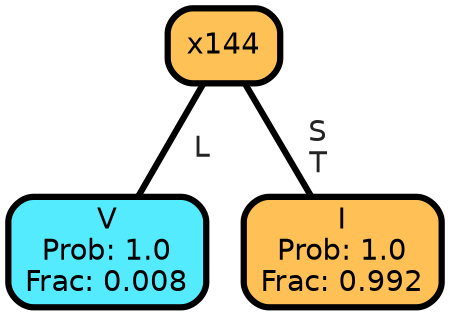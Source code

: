 graph Tree {
node [shape=box, style="filled, rounded",color="black",penwidth="3",fontcolor="black",                 fontname=helvetica] ;
graph [ranksep="0 equally", splines=straight,                 bgcolor=transparent, dpi=200] ;
edge [fontname=helvetica, fontweight=bold,fontcolor=grey14,color=black] ;
0 [label="V
Prob: 1.0
Frac: 0.008", fillcolor="#55ebff"] ;
1 [label="x144", fillcolor="#fdc156"] ;
2 [label="I
Prob: 1.0
Frac: 0.992", fillcolor="#ffc155"] ;
1 -- 0 [label=" L",penwidth=3] ;
1 -- 2 [label=" S\n T",penwidth=3] ;
{rank = same;}}